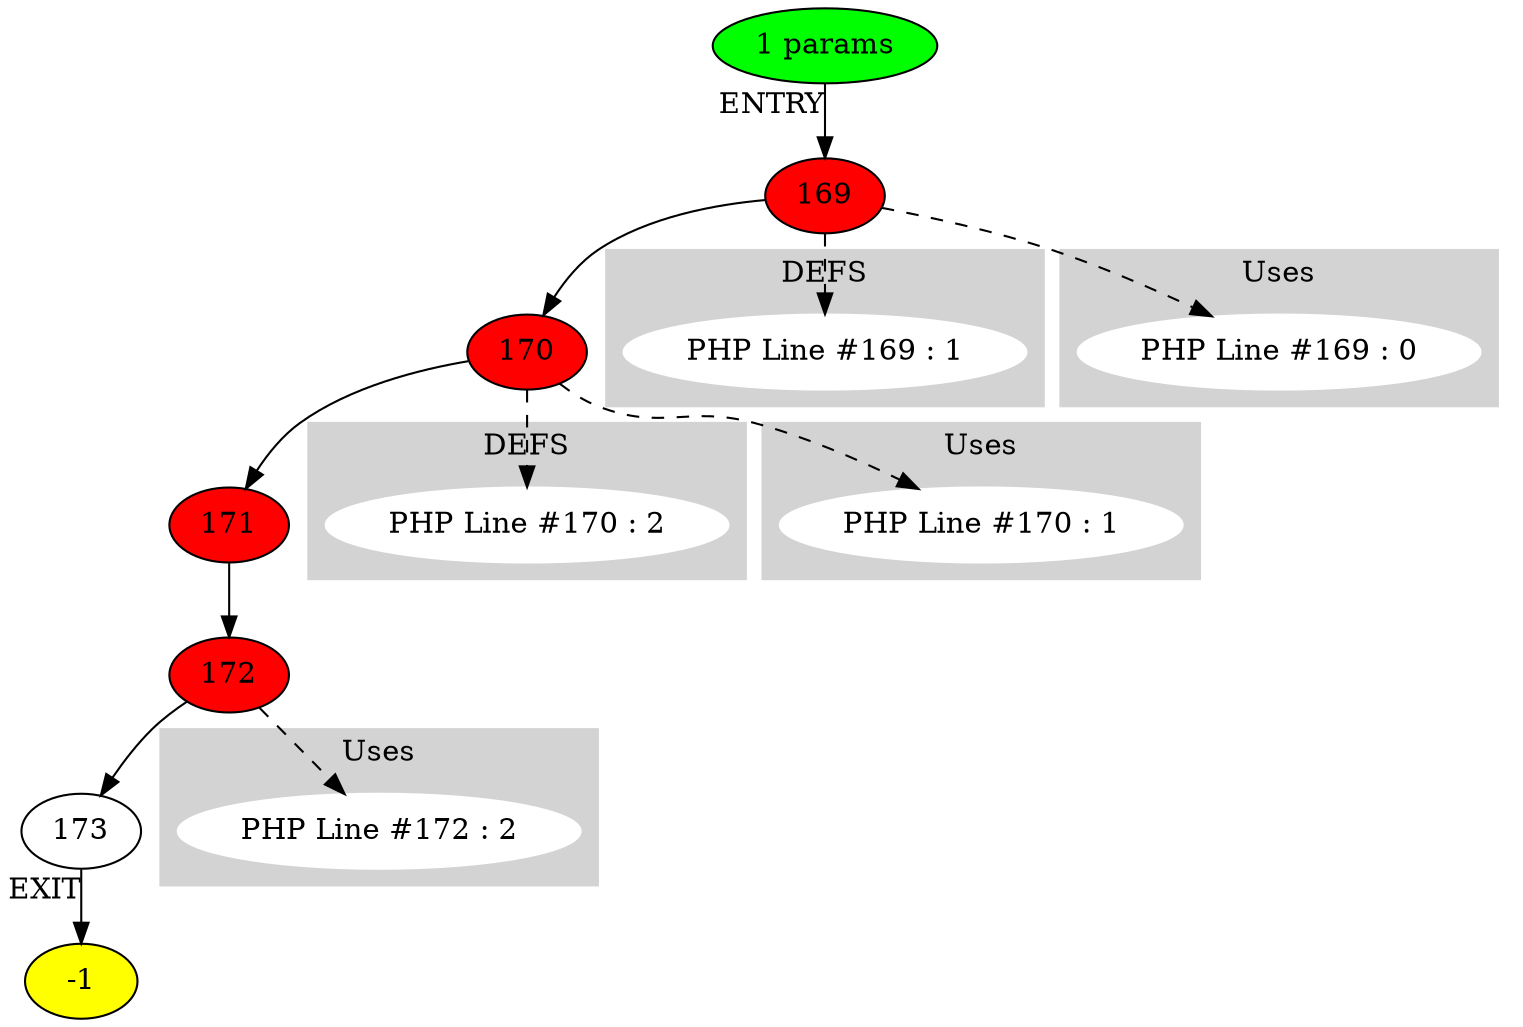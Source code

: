 digraph testName {
0 [label="169" , fillcolor = red, style = filled];
1 [label="170" , fillcolor = red, style = filled];
2 [label="171" , fillcolor = red, style = filled];
3 [label="172" , fillcolor = red, style = filled];
4 [label="173"];
0 -> 1;
1 -> 2;
2 -> 3;
3 -> 4;
-2 -> 0[xlabel="ENTRY"];
4 -> -1[xlabel="EXIT"];
-2 [fillcolor = green, style = filled]-1 [fillcolor= yellow, style = filled] subgraph cluster_g_0 { style=filled; color=lightgrey; node [style=filled,color=white]; g_0[label= "PHP Line #169 : 1"];label = "DEFS";}
0 -> g_0 [style="dashed"];
subgraph cluster_g_1 { style=filled; color=lightgrey; node [style=filled,color=white]; g_1[label= "PHP Line #170 : 2"];label = "DEFS";}
1 -> g_1 [style="dashed"];
subgraph cluster_use_0 { style=filled; color=lightgrey; node [style=filled,color=white]; use_0_0[label= "PHP Line #169 : 0"];label = "Uses";}
0 -> use_0_0 [style="dashed"];
subgraph cluster_use_1 { style=filled; color=lightgrey; node [style=filled,color=white]; use_1_1[label= "PHP Line #170 : 1"];label = "Uses";}
1 -> use_1_1 [style="dashed"];
subgraph cluster_use_3 { style=filled; color=lightgrey; node [style=filled,color=white]; use_3_2[label= "PHP Line #172 : 2"];label = "Uses";}
3 -> use_3_2 [style="dashed"];
-2 [label="1 params"];
}

